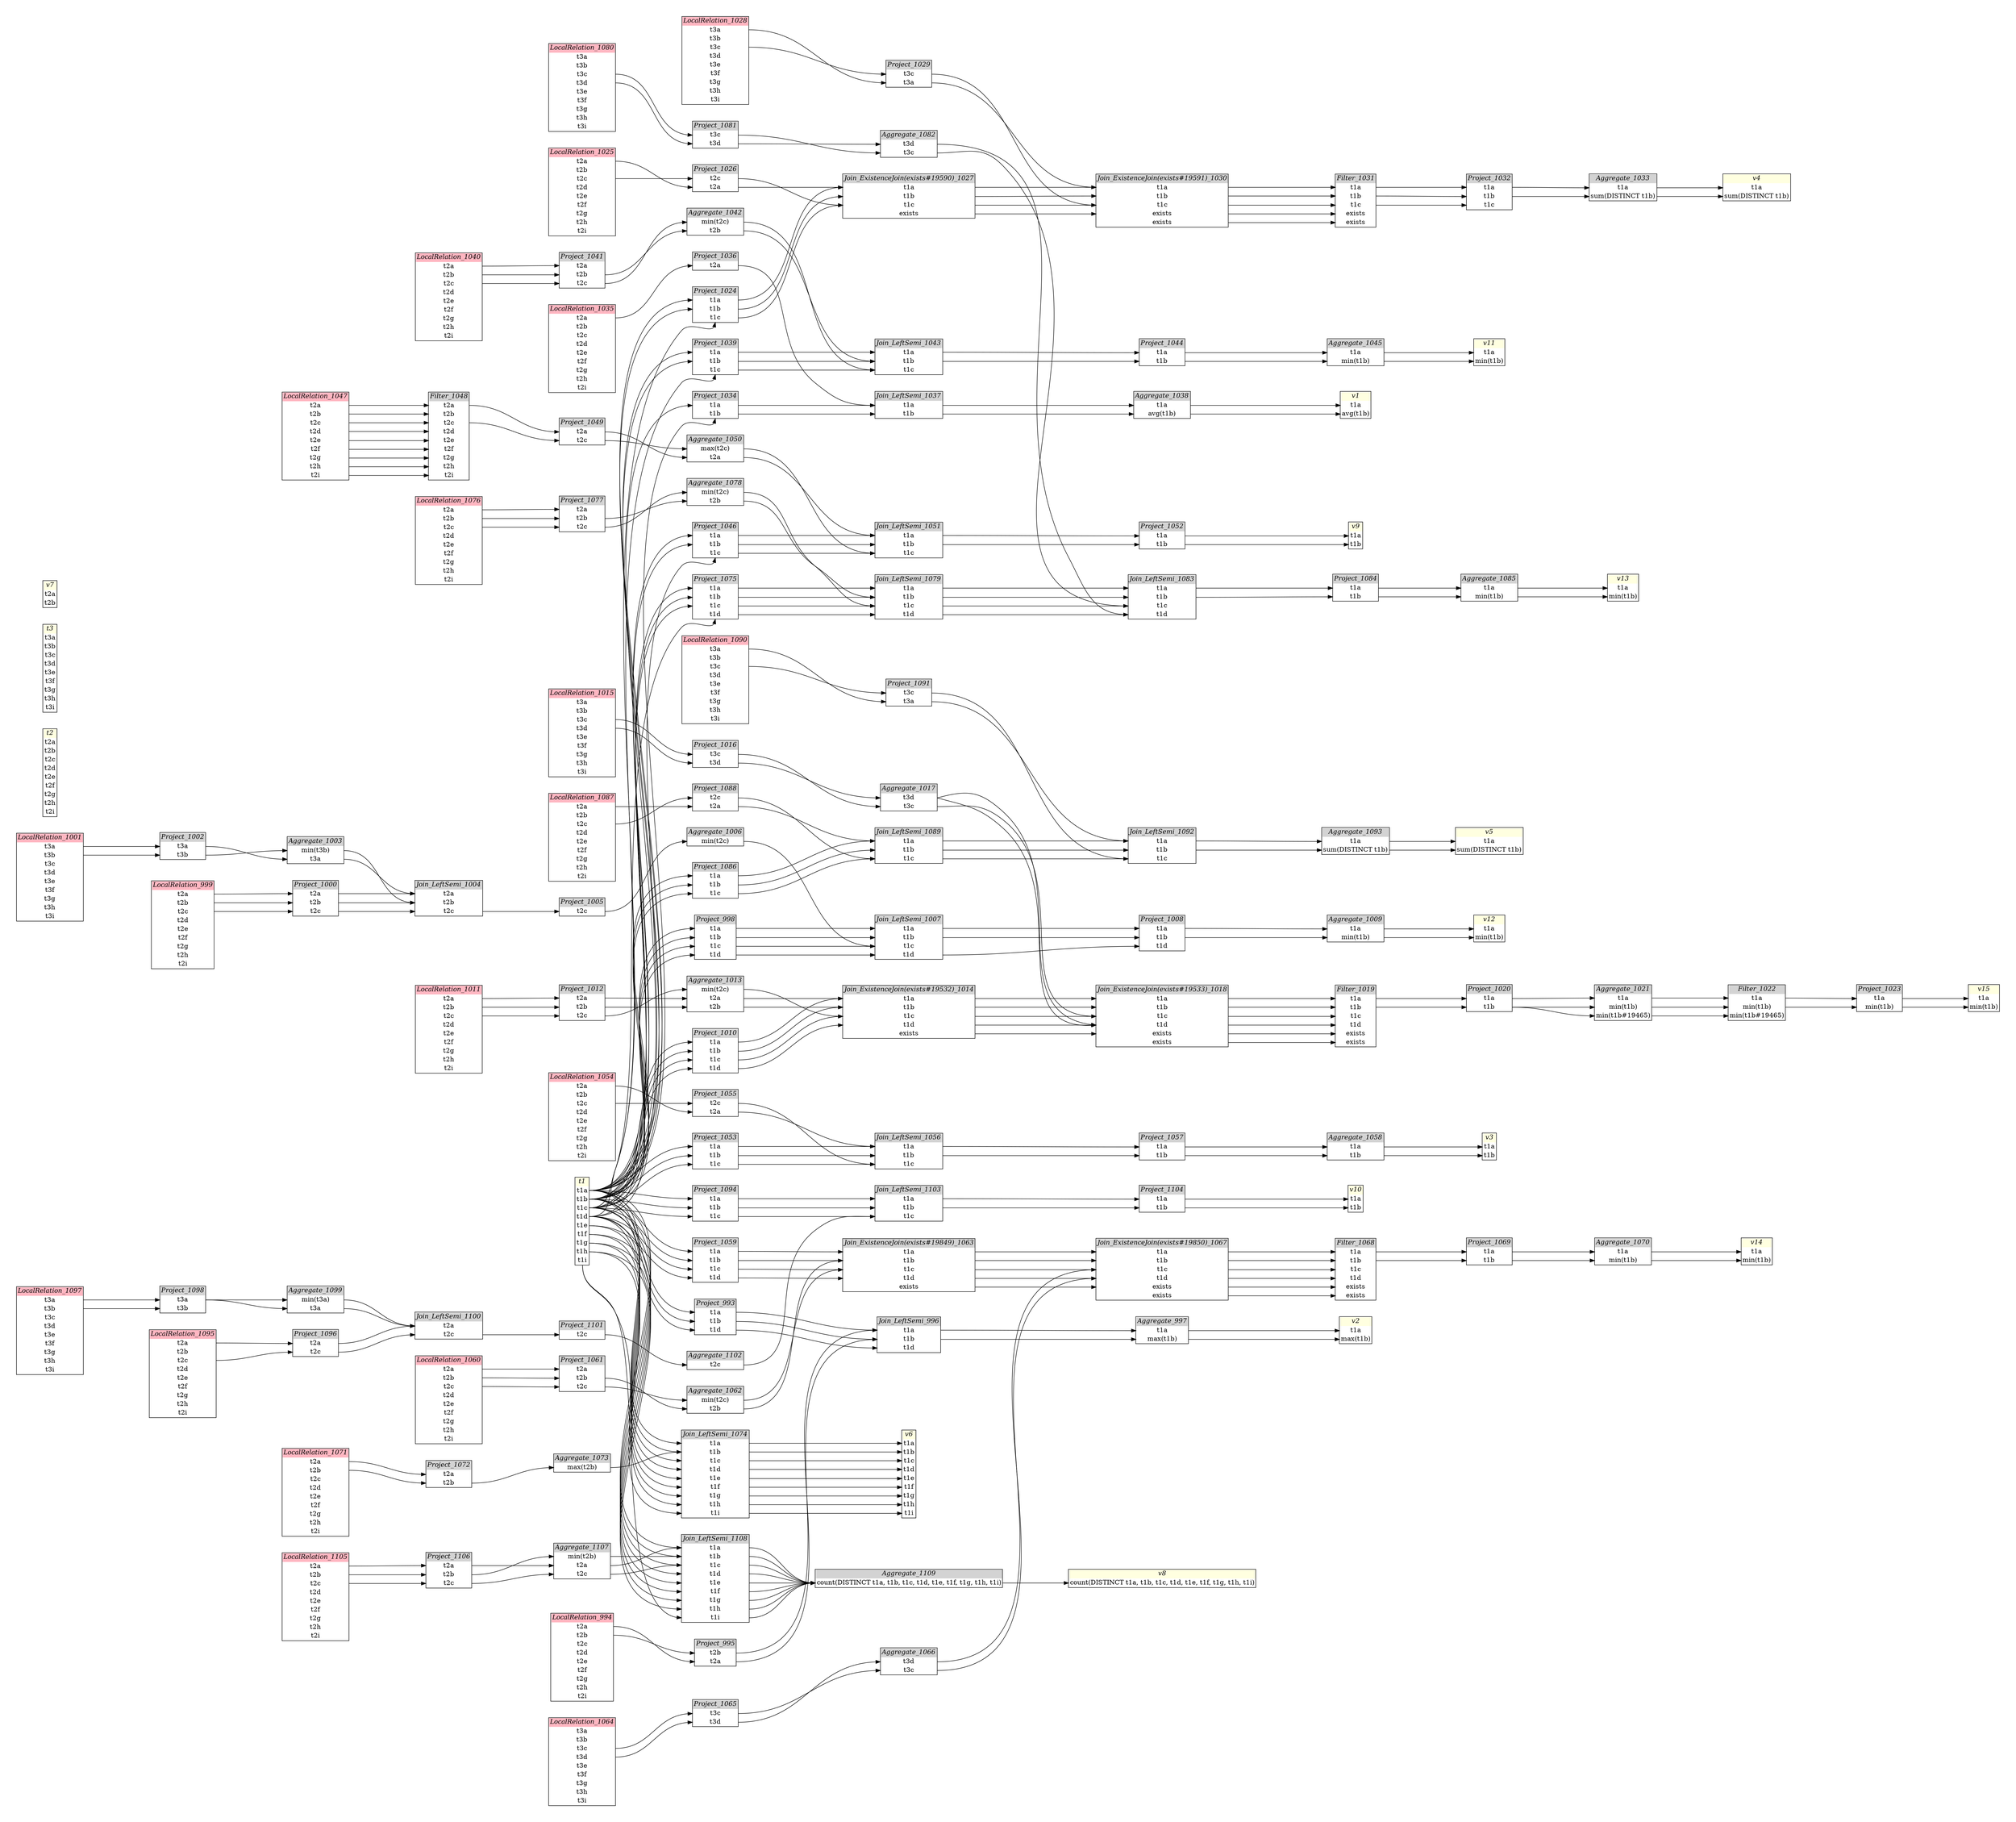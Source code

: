 // Automatically generated by SQLFlowTestSuite


digraph {
  graph [pad="0.5", nodesep="0.5", ranksep="2", fontname="Helvetica"];
  node [shape=plain]
  rankdir=LR;

  
"Aggregate_1003" [label=<
<table border="1" cellborder="0" cellspacing="0">
  <tr><td bgcolor="lightgray" port="nodeName"><i>Aggregate_1003</i></td></tr>
  <tr><td port="0">min(t3b)</td></tr>
<tr><td port="1">t3a</td></tr>
</table>>];
     

"Aggregate_1006" [label=<
<table border="1" cellborder="0" cellspacing="0">
  <tr><td bgcolor="lightgray" port="nodeName"><i>Aggregate_1006</i></td></tr>
  <tr><td port="0">min(t2c)</td></tr>
</table>>];
     

"Aggregate_1009" [label=<
<table border="1" cellborder="0" cellspacing="0">
  <tr><td bgcolor="lightgray" port="nodeName"><i>Aggregate_1009</i></td></tr>
  <tr><td port="0">t1a</td></tr>
<tr><td port="1">min(t1b)</td></tr>
</table>>];
     

"Aggregate_1013" [label=<
<table border="1" cellborder="0" cellspacing="0">
  <tr><td bgcolor="lightgray" port="nodeName"><i>Aggregate_1013</i></td></tr>
  <tr><td port="0">min(t2c)</td></tr>
<tr><td port="1">t2a</td></tr>
<tr><td port="2">t2b</td></tr>
</table>>];
     

"Aggregate_1017" [label=<
<table border="1" cellborder="0" cellspacing="0">
  <tr><td bgcolor="lightgray" port="nodeName"><i>Aggregate_1017</i></td></tr>
  <tr><td port="0">t3d</td></tr>
<tr><td port="1">t3c</td></tr>
</table>>];
     

"Aggregate_1021" [label=<
<table border="1" cellborder="0" cellspacing="0">
  <tr><td bgcolor="lightgray" port="nodeName"><i>Aggregate_1021</i></td></tr>
  <tr><td port="0">t1a</td></tr>
<tr><td port="1">min(t1b)</td></tr>
<tr><td port="2">min(t1b#19465)</td></tr>
</table>>];
     

"Aggregate_1033" [label=<
<table border="1" cellborder="0" cellspacing="0">
  <tr><td bgcolor="lightgray" port="nodeName"><i>Aggregate_1033</i></td></tr>
  <tr><td port="0">t1a</td></tr>
<tr><td port="1">sum(DISTINCT t1b)</td></tr>
</table>>];
     

"Aggregate_1038" [label=<
<table border="1" cellborder="0" cellspacing="0">
  <tr><td bgcolor="lightgray" port="nodeName"><i>Aggregate_1038</i></td></tr>
  <tr><td port="0">t1a</td></tr>
<tr><td port="1">avg(t1b)</td></tr>
</table>>];
     

"Aggregate_1042" [label=<
<table border="1" cellborder="0" cellspacing="0">
  <tr><td bgcolor="lightgray" port="nodeName"><i>Aggregate_1042</i></td></tr>
  <tr><td port="0">min(t2c)</td></tr>
<tr><td port="1">t2b</td></tr>
</table>>];
     

"Aggregate_1045" [label=<
<table border="1" cellborder="0" cellspacing="0">
  <tr><td bgcolor="lightgray" port="nodeName"><i>Aggregate_1045</i></td></tr>
  <tr><td port="0">t1a</td></tr>
<tr><td port="1">min(t1b)</td></tr>
</table>>];
     

"Aggregate_1050" [label=<
<table border="1" cellborder="0" cellspacing="0">
  <tr><td bgcolor="lightgray" port="nodeName"><i>Aggregate_1050</i></td></tr>
  <tr><td port="0">max(t2c)</td></tr>
<tr><td port="1">t2a</td></tr>
</table>>];
     

"Aggregate_1058" [label=<
<table border="1" cellborder="0" cellspacing="0">
  <tr><td bgcolor="lightgray" port="nodeName"><i>Aggregate_1058</i></td></tr>
  <tr><td port="0">t1a</td></tr>
<tr><td port="1">t1b</td></tr>
</table>>];
     

"Aggregate_1062" [label=<
<table border="1" cellborder="0" cellspacing="0">
  <tr><td bgcolor="lightgray" port="nodeName"><i>Aggregate_1062</i></td></tr>
  <tr><td port="0">min(t2c)</td></tr>
<tr><td port="1">t2b</td></tr>
</table>>];
     

"Aggregate_1066" [label=<
<table border="1" cellborder="0" cellspacing="0">
  <tr><td bgcolor="lightgray" port="nodeName"><i>Aggregate_1066</i></td></tr>
  <tr><td port="0">t3d</td></tr>
<tr><td port="1">t3c</td></tr>
</table>>];
     

"Aggregate_1070" [label=<
<table border="1" cellborder="0" cellspacing="0">
  <tr><td bgcolor="lightgray" port="nodeName"><i>Aggregate_1070</i></td></tr>
  <tr><td port="0">t1a</td></tr>
<tr><td port="1">min(t1b)</td></tr>
</table>>];
     

"Aggregate_1073" [label=<
<table border="1" cellborder="0" cellspacing="0">
  <tr><td bgcolor="lightgray" port="nodeName"><i>Aggregate_1073</i></td></tr>
  <tr><td port="0">max(t2b)</td></tr>
</table>>];
     

"Aggregate_1078" [label=<
<table border="1" cellborder="0" cellspacing="0">
  <tr><td bgcolor="lightgray" port="nodeName"><i>Aggregate_1078</i></td></tr>
  <tr><td port="0">min(t2c)</td></tr>
<tr><td port="1">t2b</td></tr>
</table>>];
     

"Aggregate_1082" [label=<
<table border="1" cellborder="0" cellspacing="0">
  <tr><td bgcolor="lightgray" port="nodeName"><i>Aggregate_1082</i></td></tr>
  <tr><td port="0">t3d</td></tr>
<tr><td port="1">t3c</td></tr>
</table>>];
     

"Aggregate_1085" [label=<
<table border="1" cellborder="0" cellspacing="0">
  <tr><td bgcolor="lightgray" port="nodeName"><i>Aggregate_1085</i></td></tr>
  <tr><td port="0">t1a</td></tr>
<tr><td port="1">min(t1b)</td></tr>
</table>>];
     

"Aggregate_1093" [label=<
<table border="1" cellborder="0" cellspacing="0">
  <tr><td bgcolor="lightgray" port="nodeName"><i>Aggregate_1093</i></td></tr>
  <tr><td port="0">t1a</td></tr>
<tr><td port="1">sum(DISTINCT t1b)</td></tr>
</table>>];
     

"Aggregate_1099" [label=<
<table border="1" cellborder="0" cellspacing="0">
  <tr><td bgcolor="lightgray" port="nodeName"><i>Aggregate_1099</i></td></tr>
  <tr><td port="0">min(t3a)</td></tr>
<tr><td port="1">t3a</td></tr>
</table>>];
     

"Aggregate_1102" [label=<
<table border="1" cellborder="0" cellspacing="0">
  <tr><td bgcolor="lightgray" port="nodeName"><i>Aggregate_1102</i></td></tr>
  <tr><td port="0">t2c</td></tr>
</table>>];
     

"Aggregate_1107" [label=<
<table border="1" cellborder="0" cellspacing="0">
  <tr><td bgcolor="lightgray" port="nodeName"><i>Aggregate_1107</i></td></tr>
  <tr><td port="0">min(t2b)</td></tr>
<tr><td port="1">t2a</td></tr>
<tr><td port="2">t2c</td></tr>
</table>>];
     

"Aggregate_1109" [label=<
<table border="1" cellborder="0" cellspacing="0">
  <tr><td bgcolor="lightgray" port="nodeName"><i>Aggregate_1109</i></td></tr>
  <tr><td port="0">count(DISTINCT t1a, t1b, t1c, t1d, t1e, t1f, t1g, t1h, t1i)</td></tr>
</table>>];
     

"Aggregate_997" [label=<
<table border="1" cellborder="0" cellspacing="0">
  <tr><td bgcolor="lightgray" port="nodeName"><i>Aggregate_997</i></td></tr>
  <tr><td port="0">t1a</td></tr>
<tr><td port="1">max(t1b)</td></tr>
</table>>];
     

"Filter_1019" [label=<
<table border="1" cellborder="0" cellspacing="0">
  <tr><td bgcolor="lightgray" port="nodeName"><i>Filter_1019</i></td></tr>
  <tr><td port="0">t1a</td></tr>
<tr><td port="1">t1b</td></tr>
<tr><td port="2">t1c</td></tr>
<tr><td port="3">t1d</td></tr>
<tr><td port="4">exists</td></tr>
<tr><td port="5">exists</td></tr>
</table>>];
     

"Filter_1022" [label=<
<table border="1" cellborder="0" cellspacing="0">
  <tr><td bgcolor="lightgray" port="nodeName"><i>Filter_1022</i></td></tr>
  <tr><td port="0">t1a</td></tr>
<tr><td port="1">min(t1b)</td></tr>
<tr><td port="2">min(t1b#19465)</td></tr>
</table>>];
     

"Filter_1031" [label=<
<table border="1" cellborder="0" cellspacing="0">
  <tr><td bgcolor="lightgray" port="nodeName"><i>Filter_1031</i></td></tr>
  <tr><td port="0">t1a</td></tr>
<tr><td port="1">t1b</td></tr>
<tr><td port="2">t1c</td></tr>
<tr><td port="3">exists</td></tr>
<tr><td port="4">exists</td></tr>
</table>>];
     

"Filter_1048" [label=<
<table border="1" cellborder="0" cellspacing="0">
  <tr><td bgcolor="lightgray" port="nodeName"><i>Filter_1048</i></td></tr>
  <tr><td port="0">t2a</td></tr>
<tr><td port="1">t2b</td></tr>
<tr><td port="2">t2c</td></tr>
<tr><td port="3">t2d</td></tr>
<tr><td port="4">t2e</td></tr>
<tr><td port="5">t2f</td></tr>
<tr><td port="6">t2g</td></tr>
<tr><td port="7">t2h</td></tr>
<tr><td port="8">t2i</td></tr>
</table>>];
     

"Filter_1068" [label=<
<table border="1" cellborder="0" cellspacing="0">
  <tr><td bgcolor="lightgray" port="nodeName"><i>Filter_1068</i></td></tr>
  <tr><td port="0">t1a</td></tr>
<tr><td port="1">t1b</td></tr>
<tr><td port="2">t1c</td></tr>
<tr><td port="3">t1d</td></tr>
<tr><td port="4">exists</td></tr>
<tr><td port="5">exists</td></tr>
</table>>];
     

"Join_ExistenceJoin(exists#19532)_1014" [label=<
<table border="1" cellborder="0" cellspacing="0">
  <tr><td bgcolor="lightgray" port="nodeName"><i>Join_ExistenceJoin(exists#19532)_1014</i></td></tr>
  <tr><td port="0">t1a</td></tr>
<tr><td port="1">t1b</td></tr>
<tr><td port="2">t1c</td></tr>
<tr><td port="3">t1d</td></tr>
<tr><td port="4">exists</td></tr>
</table>>];
     

"Join_ExistenceJoin(exists#19533)_1018" [label=<
<table border="1" cellborder="0" cellspacing="0">
  <tr><td bgcolor="lightgray" port="nodeName"><i>Join_ExistenceJoin(exists#19533)_1018</i></td></tr>
  <tr><td port="0">t1a</td></tr>
<tr><td port="1">t1b</td></tr>
<tr><td port="2">t1c</td></tr>
<tr><td port="3">t1d</td></tr>
<tr><td port="4">exists</td></tr>
<tr><td port="5">exists</td></tr>
</table>>];
     

"Join_ExistenceJoin(exists#19590)_1027" [label=<
<table border="1" cellborder="0" cellspacing="0">
  <tr><td bgcolor="lightgray" port="nodeName"><i>Join_ExistenceJoin(exists#19590)_1027</i></td></tr>
  <tr><td port="0">t1a</td></tr>
<tr><td port="1">t1b</td></tr>
<tr><td port="2">t1c</td></tr>
<tr><td port="3">exists</td></tr>
</table>>];
     

"Join_ExistenceJoin(exists#19591)_1030" [label=<
<table border="1" cellborder="0" cellspacing="0">
  <tr><td bgcolor="lightgray" port="nodeName"><i>Join_ExistenceJoin(exists#19591)_1030</i></td></tr>
  <tr><td port="0">t1a</td></tr>
<tr><td port="1">t1b</td></tr>
<tr><td port="2">t1c</td></tr>
<tr><td port="3">exists</td></tr>
<tr><td port="4">exists</td></tr>
</table>>];
     

"Join_ExistenceJoin(exists#19849)_1063" [label=<
<table border="1" cellborder="0" cellspacing="0">
  <tr><td bgcolor="lightgray" port="nodeName"><i>Join_ExistenceJoin(exists#19849)_1063</i></td></tr>
  <tr><td port="0">t1a</td></tr>
<tr><td port="1">t1b</td></tr>
<tr><td port="2">t1c</td></tr>
<tr><td port="3">t1d</td></tr>
<tr><td port="4">exists</td></tr>
</table>>];
     

"Join_ExistenceJoin(exists#19850)_1067" [label=<
<table border="1" cellborder="0" cellspacing="0">
  <tr><td bgcolor="lightgray" port="nodeName"><i>Join_ExistenceJoin(exists#19850)_1067</i></td></tr>
  <tr><td port="0">t1a</td></tr>
<tr><td port="1">t1b</td></tr>
<tr><td port="2">t1c</td></tr>
<tr><td port="3">t1d</td></tr>
<tr><td port="4">exists</td></tr>
<tr><td port="5">exists</td></tr>
</table>>];
     

"Join_LeftSemi_1004" [label=<
<table border="1" cellborder="0" cellspacing="0">
  <tr><td bgcolor="lightgray" port="nodeName"><i>Join_LeftSemi_1004</i></td></tr>
  <tr><td port="0">t2a</td></tr>
<tr><td port="1">t2b</td></tr>
<tr><td port="2">t2c</td></tr>
</table>>];
     

"Join_LeftSemi_1007" [label=<
<table border="1" cellborder="0" cellspacing="0">
  <tr><td bgcolor="lightgray" port="nodeName"><i>Join_LeftSemi_1007</i></td></tr>
  <tr><td port="0">t1a</td></tr>
<tr><td port="1">t1b</td></tr>
<tr><td port="2">t1c</td></tr>
<tr><td port="3">t1d</td></tr>
</table>>];
     

"Join_LeftSemi_1037" [label=<
<table border="1" cellborder="0" cellspacing="0">
  <tr><td bgcolor="lightgray" port="nodeName"><i>Join_LeftSemi_1037</i></td></tr>
  <tr><td port="0">t1a</td></tr>
<tr><td port="1">t1b</td></tr>
</table>>];
     

"Join_LeftSemi_1043" [label=<
<table border="1" cellborder="0" cellspacing="0">
  <tr><td bgcolor="lightgray" port="nodeName"><i>Join_LeftSemi_1043</i></td></tr>
  <tr><td port="0">t1a</td></tr>
<tr><td port="1">t1b</td></tr>
<tr><td port="2">t1c</td></tr>
</table>>];
     

"Join_LeftSemi_1051" [label=<
<table border="1" cellborder="0" cellspacing="0">
  <tr><td bgcolor="lightgray" port="nodeName"><i>Join_LeftSemi_1051</i></td></tr>
  <tr><td port="0">t1a</td></tr>
<tr><td port="1">t1b</td></tr>
<tr><td port="2">t1c</td></tr>
</table>>];
     

"Join_LeftSemi_1056" [label=<
<table border="1" cellborder="0" cellspacing="0">
  <tr><td bgcolor="lightgray" port="nodeName"><i>Join_LeftSemi_1056</i></td></tr>
  <tr><td port="0">t1a</td></tr>
<tr><td port="1">t1b</td></tr>
<tr><td port="2">t1c</td></tr>
</table>>];
     

"Join_LeftSemi_1074" [label=<
<table border="1" cellborder="0" cellspacing="0">
  <tr><td bgcolor="lightgray" port="nodeName"><i>Join_LeftSemi_1074</i></td></tr>
  <tr><td port="0">t1a</td></tr>
<tr><td port="1">t1b</td></tr>
<tr><td port="2">t1c</td></tr>
<tr><td port="3">t1d</td></tr>
<tr><td port="4">t1e</td></tr>
<tr><td port="5">t1f</td></tr>
<tr><td port="6">t1g</td></tr>
<tr><td port="7">t1h</td></tr>
<tr><td port="8">t1i</td></tr>
</table>>];
     

"Join_LeftSemi_1079" [label=<
<table border="1" cellborder="0" cellspacing="0">
  <tr><td bgcolor="lightgray" port="nodeName"><i>Join_LeftSemi_1079</i></td></tr>
  <tr><td port="0">t1a</td></tr>
<tr><td port="1">t1b</td></tr>
<tr><td port="2">t1c</td></tr>
<tr><td port="3">t1d</td></tr>
</table>>];
     

"Join_LeftSemi_1083" [label=<
<table border="1" cellborder="0" cellspacing="0">
  <tr><td bgcolor="lightgray" port="nodeName"><i>Join_LeftSemi_1083</i></td></tr>
  <tr><td port="0">t1a</td></tr>
<tr><td port="1">t1b</td></tr>
<tr><td port="2">t1c</td></tr>
<tr><td port="3">t1d</td></tr>
</table>>];
     

"Join_LeftSemi_1089" [label=<
<table border="1" cellborder="0" cellspacing="0">
  <tr><td bgcolor="lightgray" port="nodeName"><i>Join_LeftSemi_1089</i></td></tr>
  <tr><td port="0">t1a</td></tr>
<tr><td port="1">t1b</td></tr>
<tr><td port="2">t1c</td></tr>
</table>>];
     

"Join_LeftSemi_1092" [label=<
<table border="1" cellborder="0" cellspacing="0">
  <tr><td bgcolor="lightgray" port="nodeName"><i>Join_LeftSemi_1092</i></td></tr>
  <tr><td port="0">t1a</td></tr>
<tr><td port="1">t1b</td></tr>
<tr><td port="2">t1c</td></tr>
</table>>];
     

"Join_LeftSemi_1100" [label=<
<table border="1" cellborder="0" cellspacing="0">
  <tr><td bgcolor="lightgray" port="nodeName"><i>Join_LeftSemi_1100</i></td></tr>
  <tr><td port="0">t2a</td></tr>
<tr><td port="1">t2c</td></tr>
</table>>];
     

"Join_LeftSemi_1103" [label=<
<table border="1" cellborder="0" cellspacing="0">
  <tr><td bgcolor="lightgray" port="nodeName"><i>Join_LeftSemi_1103</i></td></tr>
  <tr><td port="0">t1a</td></tr>
<tr><td port="1">t1b</td></tr>
<tr><td port="2">t1c</td></tr>
</table>>];
     

"Join_LeftSemi_1108" [label=<
<table border="1" cellborder="0" cellspacing="0">
  <tr><td bgcolor="lightgray" port="nodeName"><i>Join_LeftSemi_1108</i></td></tr>
  <tr><td port="0">t1a</td></tr>
<tr><td port="1">t1b</td></tr>
<tr><td port="2">t1c</td></tr>
<tr><td port="3">t1d</td></tr>
<tr><td port="4">t1e</td></tr>
<tr><td port="5">t1f</td></tr>
<tr><td port="6">t1g</td></tr>
<tr><td port="7">t1h</td></tr>
<tr><td port="8">t1i</td></tr>
</table>>];
     

"Join_LeftSemi_996" [label=<
<table border="1" cellborder="0" cellspacing="0">
  <tr><td bgcolor="lightgray" port="nodeName"><i>Join_LeftSemi_996</i></td></tr>
  <tr><td port="0">t1a</td></tr>
<tr><td port="1">t1b</td></tr>
<tr><td port="2">t1d</td></tr>
</table>>];
     

"LocalRelation_1001" [label=<
<table border="1" cellborder="0" cellspacing="0">
  <tr><td bgcolor="lightpink" port="nodeName"><i>LocalRelation_1001</i></td></tr>
  <tr><td port="0">t3a</td></tr>
<tr><td port="1">t3b</td></tr>
<tr><td port="2">t3c</td></tr>
<tr><td port="3">t3d</td></tr>
<tr><td port="4">t3e</td></tr>
<tr><td port="5">t3f</td></tr>
<tr><td port="6">t3g</td></tr>
<tr><td port="7">t3h</td></tr>
<tr><td port="8">t3i</td></tr>
</table>>];
     

"LocalRelation_1011" [label=<
<table border="1" cellborder="0" cellspacing="0">
  <tr><td bgcolor="lightpink" port="nodeName"><i>LocalRelation_1011</i></td></tr>
  <tr><td port="0">t2a</td></tr>
<tr><td port="1">t2b</td></tr>
<tr><td port="2">t2c</td></tr>
<tr><td port="3">t2d</td></tr>
<tr><td port="4">t2e</td></tr>
<tr><td port="5">t2f</td></tr>
<tr><td port="6">t2g</td></tr>
<tr><td port="7">t2h</td></tr>
<tr><td port="8">t2i</td></tr>
</table>>];
     

"LocalRelation_1015" [label=<
<table border="1" cellborder="0" cellspacing="0">
  <tr><td bgcolor="lightpink" port="nodeName"><i>LocalRelation_1015</i></td></tr>
  <tr><td port="0">t3a</td></tr>
<tr><td port="1">t3b</td></tr>
<tr><td port="2">t3c</td></tr>
<tr><td port="3">t3d</td></tr>
<tr><td port="4">t3e</td></tr>
<tr><td port="5">t3f</td></tr>
<tr><td port="6">t3g</td></tr>
<tr><td port="7">t3h</td></tr>
<tr><td port="8">t3i</td></tr>
</table>>];
     

"LocalRelation_1025" [label=<
<table border="1" cellborder="0" cellspacing="0">
  <tr><td bgcolor="lightpink" port="nodeName"><i>LocalRelation_1025</i></td></tr>
  <tr><td port="0">t2a</td></tr>
<tr><td port="1">t2b</td></tr>
<tr><td port="2">t2c</td></tr>
<tr><td port="3">t2d</td></tr>
<tr><td port="4">t2e</td></tr>
<tr><td port="5">t2f</td></tr>
<tr><td port="6">t2g</td></tr>
<tr><td port="7">t2h</td></tr>
<tr><td port="8">t2i</td></tr>
</table>>];
     

"LocalRelation_1028" [label=<
<table border="1" cellborder="0" cellspacing="0">
  <tr><td bgcolor="lightpink" port="nodeName"><i>LocalRelation_1028</i></td></tr>
  <tr><td port="0">t3a</td></tr>
<tr><td port="1">t3b</td></tr>
<tr><td port="2">t3c</td></tr>
<tr><td port="3">t3d</td></tr>
<tr><td port="4">t3e</td></tr>
<tr><td port="5">t3f</td></tr>
<tr><td port="6">t3g</td></tr>
<tr><td port="7">t3h</td></tr>
<tr><td port="8">t3i</td></tr>
</table>>];
     

"LocalRelation_1035" [label=<
<table border="1" cellborder="0" cellspacing="0">
  <tr><td bgcolor="lightpink" port="nodeName"><i>LocalRelation_1035</i></td></tr>
  <tr><td port="0">t2a</td></tr>
<tr><td port="1">t2b</td></tr>
<tr><td port="2">t2c</td></tr>
<tr><td port="3">t2d</td></tr>
<tr><td port="4">t2e</td></tr>
<tr><td port="5">t2f</td></tr>
<tr><td port="6">t2g</td></tr>
<tr><td port="7">t2h</td></tr>
<tr><td port="8">t2i</td></tr>
</table>>];
     

"LocalRelation_1040" [label=<
<table border="1" cellborder="0" cellspacing="0">
  <tr><td bgcolor="lightpink" port="nodeName"><i>LocalRelation_1040</i></td></tr>
  <tr><td port="0">t2a</td></tr>
<tr><td port="1">t2b</td></tr>
<tr><td port="2">t2c</td></tr>
<tr><td port="3">t2d</td></tr>
<tr><td port="4">t2e</td></tr>
<tr><td port="5">t2f</td></tr>
<tr><td port="6">t2g</td></tr>
<tr><td port="7">t2h</td></tr>
<tr><td port="8">t2i</td></tr>
</table>>];
     

"LocalRelation_1047" [label=<
<table border="1" cellborder="0" cellspacing="0">
  <tr><td bgcolor="lightpink" port="nodeName"><i>LocalRelation_1047</i></td></tr>
  <tr><td port="0">t2a</td></tr>
<tr><td port="1">t2b</td></tr>
<tr><td port="2">t2c</td></tr>
<tr><td port="3">t2d</td></tr>
<tr><td port="4">t2e</td></tr>
<tr><td port="5">t2f</td></tr>
<tr><td port="6">t2g</td></tr>
<tr><td port="7">t2h</td></tr>
<tr><td port="8">t2i</td></tr>
</table>>];
     

"LocalRelation_1054" [label=<
<table border="1" cellborder="0" cellspacing="0">
  <tr><td bgcolor="lightpink" port="nodeName"><i>LocalRelation_1054</i></td></tr>
  <tr><td port="0">t2a</td></tr>
<tr><td port="1">t2b</td></tr>
<tr><td port="2">t2c</td></tr>
<tr><td port="3">t2d</td></tr>
<tr><td port="4">t2e</td></tr>
<tr><td port="5">t2f</td></tr>
<tr><td port="6">t2g</td></tr>
<tr><td port="7">t2h</td></tr>
<tr><td port="8">t2i</td></tr>
</table>>];
     

"LocalRelation_1060" [label=<
<table border="1" cellborder="0" cellspacing="0">
  <tr><td bgcolor="lightpink" port="nodeName"><i>LocalRelation_1060</i></td></tr>
  <tr><td port="0">t2a</td></tr>
<tr><td port="1">t2b</td></tr>
<tr><td port="2">t2c</td></tr>
<tr><td port="3">t2d</td></tr>
<tr><td port="4">t2e</td></tr>
<tr><td port="5">t2f</td></tr>
<tr><td port="6">t2g</td></tr>
<tr><td port="7">t2h</td></tr>
<tr><td port="8">t2i</td></tr>
</table>>];
     

"LocalRelation_1064" [label=<
<table border="1" cellborder="0" cellspacing="0">
  <tr><td bgcolor="lightpink" port="nodeName"><i>LocalRelation_1064</i></td></tr>
  <tr><td port="0">t3a</td></tr>
<tr><td port="1">t3b</td></tr>
<tr><td port="2">t3c</td></tr>
<tr><td port="3">t3d</td></tr>
<tr><td port="4">t3e</td></tr>
<tr><td port="5">t3f</td></tr>
<tr><td port="6">t3g</td></tr>
<tr><td port="7">t3h</td></tr>
<tr><td port="8">t3i</td></tr>
</table>>];
     

"LocalRelation_1071" [label=<
<table border="1" cellborder="0" cellspacing="0">
  <tr><td bgcolor="lightpink" port="nodeName"><i>LocalRelation_1071</i></td></tr>
  <tr><td port="0">t2a</td></tr>
<tr><td port="1">t2b</td></tr>
<tr><td port="2">t2c</td></tr>
<tr><td port="3">t2d</td></tr>
<tr><td port="4">t2e</td></tr>
<tr><td port="5">t2f</td></tr>
<tr><td port="6">t2g</td></tr>
<tr><td port="7">t2h</td></tr>
<tr><td port="8">t2i</td></tr>
</table>>];
     

"LocalRelation_1076" [label=<
<table border="1" cellborder="0" cellspacing="0">
  <tr><td bgcolor="lightpink" port="nodeName"><i>LocalRelation_1076</i></td></tr>
  <tr><td port="0">t2a</td></tr>
<tr><td port="1">t2b</td></tr>
<tr><td port="2">t2c</td></tr>
<tr><td port="3">t2d</td></tr>
<tr><td port="4">t2e</td></tr>
<tr><td port="5">t2f</td></tr>
<tr><td port="6">t2g</td></tr>
<tr><td port="7">t2h</td></tr>
<tr><td port="8">t2i</td></tr>
</table>>];
     

"LocalRelation_1080" [label=<
<table border="1" cellborder="0" cellspacing="0">
  <tr><td bgcolor="lightpink" port="nodeName"><i>LocalRelation_1080</i></td></tr>
  <tr><td port="0">t3a</td></tr>
<tr><td port="1">t3b</td></tr>
<tr><td port="2">t3c</td></tr>
<tr><td port="3">t3d</td></tr>
<tr><td port="4">t3e</td></tr>
<tr><td port="5">t3f</td></tr>
<tr><td port="6">t3g</td></tr>
<tr><td port="7">t3h</td></tr>
<tr><td port="8">t3i</td></tr>
</table>>];
     

"LocalRelation_1087" [label=<
<table border="1" cellborder="0" cellspacing="0">
  <tr><td bgcolor="lightpink" port="nodeName"><i>LocalRelation_1087</i></td></tr>
  <tr><td port="0">t2a</td></tr>
<tr><td port="1">t2b</td></tr>
<tr><td port="2">t2c</td></tr>
<tr><td port="3">t2d</td></tr>
<tr><td port="4">t2e</td></tr>
<tr><td port="5">t2f</td></tr>
<tr><td port="6">t2g</td></tr>
<tr><td port="7">t2h</td></tr>
<tr><td port="8">t2i</td></tr>
</table>>];
     

"LocalRelation_1090" [label=<
<table border="1" cellborder="0" cellspacing="0">
  <tr><td bgcolor="lightpink" port="nodeName"><i>LocalRelation_1090</i></td></tr>
  <tr><td port="0">t3a</td></tr>
<tr><td port="1">t3b</td></tr>
<tr><td port="2">t3c</td></tr>
<tr><td port="3">t3d</td></tr>
<tr><td port="4">t3e</td></tr>
<tr><td port="5">t3f</td></tr>
<tr><td port="6">t3g</td></tr>
<tr><td port="7">t3h</td></tr>
<tr><td port="8">t3i</td></tr>
</table>>];
     

"LocalRelation_1095" [label=<
<table border="1" cellborder="0" cellspacing="0">
  <tr><td bgcolor="lightpink" port="nodeName"><i>LocalRelation_1095</i></td></tr>
  <tr><td port="0">t2a</td></tr>
<tr><td port="1">t2b</td></tr>
<tr><td port="2">t2c</td></tr>
<tr><td port="3">t2d</td></tr>
<tr><td port="4">t2e</td></tr>
<tr><td port="5">t2f</td></tr>
<tr><td port="6">t2g</td></tr>
<tr><td port="7">t2h</td></tr>
<tr><td port="8">t2i</td></tr>
</table>>];
     

"LocalRelation_1097" [label=<
<table border="1" cellborder="0" cellspacing="0">
  <tr><td bgcolor="lightpink" port="nodeName"><i>LocalRelation_1097</i></td></tr>
  <tr><td port="0">t3a</td></tr>
<tr><td port="1">t3b</td></tr>
<tr><td port="2">t3c</td></tr>
<tr><td port="3">t3d</td></tr>
<tr><td port="4">t3e</td></tr>
<tr><td port="5">t3f</td></tr>
<tr><td port="6">t3g</td></tr>
<tr><td port="7">t3h</td></tr>
<tr><td port="8">t3i</td></tr>
</table>>];
     

"LocalRelation_1105" [label=<
<table border="1" cellborder="0" cellspacing="0">
  <tr><td bgcolor="lightpink" port="nodeName"><i>LocalRelation_1105</i></td></tr>
  <tr><td port="0">t2a</td></tr>
<tr><td port="1">t2b</td></tr>
<tr><td port="2">t2c</td></tr>
<tr><td port="3">t2d</td></tr>
<tr><td port="4">t2e</td></tr>
<tr><td port="5">t2f</td></tr>
<tr><td port="6">t2g</td></tr>
<tr><td port="7">t2h</td></tr>
<tr><td port="8">t2i</td></tr>
</table>>];
     

"LocalRelation_994" [label=<
<table border="1" cellborder="0" cellspacing="0">
  <tr><td bgcolor="lightpink" port="nodeName"><i>LocalRelation_994</i></td></tr>
  <tr><td port="0">t2a</td></tr>
<tr><td port="1">t2b</td></tr>
<tr><td port="2">t2c</td></tr>
<tr><td port="3">t2d</td></tr>
<tr><td port="4">t2e</td></tr>
<tr><td port="5">t2f</td></tr>
<tr><td port="6">t2g</td></tr>
<tr><td port="7">t2h</td></tr>
<tr><td port="8">t2i</td></tr>
</table>>];
     

"LocalRelation_999" [label=<
<table border="1" cellborder="0" cellspacing="0">
  <tr><td bgcolor="lightpink" port="nodeName"><i>LocalRelation_999</i></td></tr>
  <tr><td port="0">t2a</td></tr>
<tr><td port="1">t2b</td></tr>
<tr><td port="2">t2c</td></tr>
<tr><td port="3">t2d</td></tr>
<tr><td port="4">t2e</td></tr>
<tr><td port="5">t2f</td></tr>
<tr><td port="6">t2g</td></tr>
<tr><td port="7">t2h</td></tr>
<tr><td port="8">t2i</td></tr>
</table>>];
     

"Project_1000" [label=<
<table border="1" cellborder="0" cellspacing="0">
  <tr><td bgcolor="lightgray" port="nodeName"><i>Project_1000</i></td></tr>
  <tr><td port="0">t2a</td></tr>
<tr><td port="1">t2b</td></tr>
<tr><td port="2">t2c</td></tr>
</table>>];
     

"Project_1002" [label=<
<table border="1" cellborder="0" cellspacing="0">
  <tr><td bgcolor="lightgray" port="nodeName"><i>Project_1002</i></td></tr>
  <tr><td port="0">t3a</td></tr>
<tr><td port="1">t3b</td></tr>
</table>>];
     

"Project_1005" [label=<
<table border="1" cellborder="0" cellspacing="0">
  <tr><td bgcolor="lightgray" port="nodeName"><i>Project_1005</i></td></tr>
  <tr><td port="0">t2c</td></tr>
</table>>];
     

"Project_1008" [label=<
<table border="1" cellborder="0" cellspacing="0">
  <tr><td bgcolor="lightgray" port="nodeName"><i>Project_1008</i></td></tr>
  <tr><td port="0">t1a</td></tr>
<tr><td port="1">t1b</td></tr>
<tr><td port="2">t1d</td></tr>
</table>>];
     

"Project_1010" [label=<
<table border="1" cellborder="0" cellspacing="0">
  <tr><td bgcolor="lightgray" port="nodeName"><i>Project_1010</i></td></tr>
  <tr><td port="0">t1a</td></tr>
<tr><td port="1">t1b</td></tr>
<tr><td port="2">t1c</td></tr>
<tr><td port="3">t1d</td></tr>
</table>>];
     

"Project_1012" [label=<
<table border="1" cellborder="0" cellspacing="0">
  <tr><td bgcolor="lightgray" port="nodeName"><i>Project_1012</i></td></tr>
  <tr><td port="0">t2a</td></tr>
<tr><td port="1">t2b</td></tr>
<tr><td port="2">t2c</td></tr>
</table>>];
     

"Project_1016" [label=<
<table border="1" cellborder="0" cellspacing="0">
  <tr><td bgcolor="lightgray" port="nodeName"><i>Project_1016</i></td></tr>
  <tr><td port="0">t3c</td></tr>
<tr><td port="1">t3d</td></tr>
</table>>];
     

"Project_1020" [label=<
<table border="1" cellborder="0" cellspacing="0">
  <tr><td bgcolor="lightgray" port="nodeName"><i>Project_1020</i></td></tr>
  <tr><td port="0">t1a</td></tr>
<tr><td port="1">t1b</td></tr>
</table>>];
     

"Project_1023" [label=<
<table border="1" cellborder="0" cellspacing="0">
  <tr><td bgcolor="lightgray" port="nodeName"><i>Project_1023</i></td></tr>
  <tr><td port="0">t1a</td></tr>
<tr><td port="1">min(t1b)</td></tr>
</table>>];
     

"Project_1024" [label=<
<table border="1" cellborder="0" cellspacing="0">
  <tr><td bgcolor="lightgray" port="nodeName"><i>Project_1024</i></td></tr>
  <tr><td port="0">t1a</td></tr>
<tr><td port="1">t1b</td></tr>
<tr><td port="2">t1c</td></tr>
</table>>];
     

"Project_1026" [label=<
<table border="1" cellborder="0" cellspacing="0">
  <tr><td bgcolor="lightgray" port="nodeName"><i>Project_1026</i></td></tr>
  <tr><td port="0">t2c</td></tr>
<tr><td port="1">t2a</td></tr>
</table>>];
     

"Project_1029" [label=<
<table border="1" cellborder="0" cellspacing="0">
  <tr><td bgcolor="lightgray" port="nodeName"><i>Project_1029</i></td></tr>
  <tr><td port="0">t3c</td></tr>
<tr><td port="1">t3a</td></tr>
</table>>];
     

"Project_1032" [label=<
<table border="1" cellborder="0" cellspacing="0">
  <tr><td bgcolor="lightgray" port="nodeName"><i>Project_1032</i></td></tr>
  <tr><td port="0">t1a</td></tr>
<tr><td port="1">t1b</td></tr>
<tr><td port="2">t1c</td></tr>
</table>>];
     

"Project_1034" [label=<
<table border="1" cellborder="0" cellspacing="0">
  <tr><td bgcolor="lightgray" port="nodeName"><i>Project_1034</i></td></tr>
  <tr><td port="0">t1a</td></tr>
<tr><td port="1">t1b</td></tr>
</table>>];
     

"Project_1036" [label=<
<table border="1" cellborder="0" cellspacing="0">
  <tr><td bgcolor="lightgray" port="nodeName"><i>Project_1036</i></td></tr>
  <tr><td port="0">t2a</td></tr>
</table>>];
     

"Project_1039" [label=<
<table border="1" cellborder="0" cellspacing="0">
  <tr><td bgcolor="lightgray" port="nodeName"><i>Project_1039</i></td></tr>
  <tr><td port="0">t1a</td></tr>
<tr><td port="1">t1b</td></tr>
<tr><td port="2">t1c</td></tr>
</table>>];
     

"Project_1041" [label=<
<table border="1" cellborder="0" cellspacing="0">
  <tr><td bgcolor="lightgray" port="nodeName"><i>Project_1041</i></td></tr>
  <tr><td port="0">t2a</td></tr>
<tr><td port="1">t2b</td></tr>
<tr><td port="2">t2c</td></tr>
</table>>];
     

"Project_1044" [label=<
<table border="1" cellborder="0" cellspacing="0">
  <tr><td bgcolor="lightgray" port="nodeName"><i>Project_1044</i></td></tr>
  <tr><td port="0">t1a</td></tr>
<tr><td port="1">t1b</td></tr>
</table>>];
     

"Project_1046" [label=<
<table border="1" cellborder="0" cellspacing="0">
  <tr><td bgcolor="lightgray" port="nodeName"><i>Project_1046</i></td></tr>
  <tr><td port="0">t1a</td></tr>
<tr><td port="1">t1b</td></tr>
<tr><td port="2">t1c</td></tr>
</table>>];
     

"Project_1049" [label=<
<table border="1" cellborder="0" cellspacing="0">
  <tr><td bgcolor="lightgray" port="nodeName"><i>Project_1049</i></td></tr>
  <tr><td port="0">t2a</td></tr>
<tr><td port="1">t2c</td></tr>
</table>>];
     

"Project_1052" [label=<
<table border="1" cellborder="0" cellspacing="0">
  <tr><td bgcolor="lightgray" port="nodeName"><i>Project_1052</i></td></tr>
  <tr><td port="0">t1a</td></tr>
<tr><td port="1">t1b</td></tr>
</table>>];
     

"Project_1053" [label=<
<table border="1" cellborder="0" cellspacing="0">
  <tr><td bgcolor="lightgray" port="nodeName"><i>Project_1053</i></td></tr>
  <tr><td port="0">t1a</td></tr>
<tr><td port="1">t1b</td></tr>
<tr><td port="2">t1c</td></tr>
</table>>];
     

"Project_1055" [label=<
<table border="1" cellborder="0" cellspacing="0">
  <tr><td bgcolor="lightgray" port="nodeName"><i>Project_1055</i></td></tr>
  <tr><td port="0">t2c</td></tr>
<tr><td port="1">t2a</td></tr>
</table>>];
     

"Project_1057" [label=<
<table border="1" cellborder="0" cellspacing="0">
  <tr><td bgcolor="lightgray" port="nodeName"><i>Project_1057</i></td></tr>
  <tr><td port="0">t1a</td></tr>
<tr><td port="1">t1b</td></tr>
</table>>];
     

"Project_1059" [label=<
<table border="1" cellborder="0" cellspacing="0">
  <tr><td bgcolor="lightgray" port="nodeName"><i>Project_1059</i></td></tr>
  <tr><td port="0">t1a</td></tr>
<tr><td port="1">t1b</td></tr>
<tr><td port="2">t1c</td></tr>
<tr><td port="3">t1d</td></tr>
</table>>];
     

"Project_1061" [label=<
<table border="1" cellborder="0" cellspacing="0">
  <tr><td bgcolor="lightgray" port="nodeName"><i>Project_1061</i></td></tr>
  <tr><td port="0">t2a</td></tr>
<tr><td port="1">t2b</td></tr>
<tr><td port="2">t2c</td></tr>
</table>>];
     

"Project_1065" [label=<
<table border="1" cellborder="0" cellspacing="0">
  <tr><td bgcolor="lightgray" port="nodeName"><i>Project_1065</i></td></tr>
  <tr><td port="0">t3c</td></tr>
<tr><td port="1">t3d</td></tr>
</table>>];
     

"Project_1069" [label=<
<table border="1" cellborder="0" cellspacing="0">
  <tr><td bgcolor="lightgray" port="nodeName"><i>Project_1069</i></td></tr>
  <tr><td port="0">t1a</td></tr>
<tr><td port="1">t1b</td></tr>
</table>>];
     

"Project_1072" [label=<
<table border="1" cellborder="0" cellspacing="0">
  <tr><td bgcolor="lightgray" port="nodeName"><i>Project_1072</i></td></tr>
  <tr><td port="0">t2a</td></tr>
<tr><td port="1">t2b</td></tr>
</table>>];
     

"Project_1075" [label=<
<table border="1" cellborder="0" cellspacing="0">
  <tr><td bgcolor="lightgray" port="nodeName"><i>Project_1075</i></td></tr>
  <tr><td port="0">t1a</td></tr>
<tr><td port="1">t1b</td></tr>
<tr><td port="2">t1c</td></tr>
<tr><td port="3">t1d</td></tr>
</table>>];
     

"Project_1077" [label=<
<table border="1" cellborder="0" cellspacing="0">
  <tr><td bgcolor="lightgray" port="nodeName"><i>Project_1077</i></td></tr>
  <tr><td port="0">t2a</td></tr>
<tr><td port="1">t2b</td></tr>
<tr><td port="2">t2c</td></tr>
</table>>];
     

"Project_1081" [label=<
<table border="1" cellborder="0" cellspacing="0">
  <tr><td bgcolor="lightgray" port="nodeName"><i>Project_1081</i></td></tr>
  <tr><td port="0">t3c</td></tr>
<tr><td port="1">t3d</td></tr>
</table>>];
     

"Project_1084" [label=<
<table border="1" cellborder="0" cellspacing="0">
  <tr><td bgcolor="lightgray" port="nodeName"><i>Project_1084</i></td></tr>
  <tr><td port="0">t1a</td></tr>
<tr><td port="1">t1b</td></tr>
</table>>];
     

"Project_1086" [label=<
<table border="1" cellborder="0" cellspacing="0">
  <tr><td bgcolor="lightgray" port="nodeName"><i>Project_1086</i></td></tr>
  <tr><td port="0">t1a</td></tr>
<tr><td port="1">t1b</td></tr>
<tr><td port="2">t1c</td></tr>
</table>>];
     

"Project_1088" [label=<
<table border="1" cellborder="0" cellspacing="0">
  <tr><td bgcolor="lightgray" port="nodeName"><i>Project_1088</i></td></tr>
  <tr><td port="0">t2c</td></tr>
<tr><td port="1">t2a</td></tr>
</table>>];
     

"Project_1091" [label=<
<table border="1" cellborder="0" cellspacing="0">
  <tr><td bgcolor="lightgray" port="nodeName"><i>Project_1091</i></td></tr>
  <tr><td port="0">t3c</td></tr>
<tr><td port="1">t3a</td></tr>
</table>>];
     

"Project_1094" [label=<
<table border="1" cellborder="0" cellspacing="0">
  <tr><td bgcolor="lightgray" port="nodeName"><i>Project_1094</i></td></tr>
  <tr><td port="0">t1a</td></tr>
<tr><td port="1">t1b</td></tr>
<tr><td port="2">t1c</td></tr>
</table>>];
     

"Project_1096" [label=<
<table border="1" cellborder="0" cellspacing="0">
  <tr><td bgcolor="lightgray" port="nodeName"><i>Project_1096</i></td></tr>
  <tr><td port="0">t2a</td></tr>
<tr><td port="1">t2c</td></tr>
</table>>];
     

"Project_1098" [label=<
<table border="1" cellborder="0" cellspacing="0">
  <tr><td bgcolor="lightgray" port="nodeName"><i>Project_1098</i></td></tr>
  <tr><td port="0">t3a</td></tr>
<tr><td port="1">t3b</td></tr>
</table>>];
     

"Project_1101" [label=<
<table border="1" cellborder="0" cellspacing="0">
  <tr><td bgcolor="lightgray" port="nodeName"><i>Project_1101</i></td></tr>
  <tr><td port="0">t2c</td></tr>
</table>>];
     

"Project_1104" [label=<
<table border="1" cellborder="0" cellspacing="0">
  <tr><td bgcolor="lightgray" port="nodeName"><i>Project_1104</i></td></tr>
  <tr><td port="0">t1a</td></tr>
<tr><td port="1">t1b</td></tr>
</table>>];
     

"Project_1106" [label=<
<table border="1" cellborder="0" cellspacing="0">
  <tr><td bgcolor="lightgray" port="nodeName"><i>Project_1106</i></td></tr>
  <tr><td port="0">t2a</td></tr>
<tr><td port="1">t2b</td></tr>
<tr><td port="2">t2c</td></tr>
</table>>];
     

"Project_993" [label=<
<table border="1" cellborder="0" cellspacing="0">
  <tr><td bgcolor="lightgray" port="nodeName"><i>Project_993</i></td></tr>
  <tr><td port="0">t1a</td></tr>
<tr><td port="1">t1b</td></tr>
<tr><td port="2">t1d</td></tr>
</table>>];
     

"Project_995" [label=<
<table border="1" cellborder="0" cellspacing="0">
  <tr><td bgcolor="lightgray" port="nodeName"><i>Project_995</i></td></tr>
  <tr><td port="0">t2b</td></tr>
<tr><td port="1">t2a</td></tr>
</table>>];
     

"Project_998" [label=<
<table border="1" cellborder="0" cellspacing="0">
  <tr><td bgcolor="lightgray" port="nodeName"><i>Project_998</i></td></tr>
  <tr><td port="0">t1a</td></tr>
<tr><td port="1">t1b</td></tr>
<tr><td port="2">t1c</td></tr>
<tr><td port="3">t1d</td></tr>
</table>>];
     

"t1" [label=<
<table border="1" cellborder="0" cellspacing="0">
  <tr><td bgcolor="lightyellow" port="nodeName"><i>t1</i></td></tr>
  <tr><td port="0">t1a</td></tr>
<tr><td port="1">t1b</td></tr>
<tr><td port="2">t1c</td></tr>
<tr><td port="3">t1d</td></tr>
<tr><td port="4">t1e</td></tr>
<tr><td port="5">t1f</td></tr>
<tr><td port="6">t1g</td></tr>
<tr><td port="7">t1h</td></tr>
<tr><td port="8">t1i</td></tr>
</table>>];
     

"t2" [label=<
<table border="1" cellborder="0" cellspacing="0">
  <tr><td bgcolor="lightyellow" port="nodeName"><i>t2</i></td></tr>
  <tr><td port="0">t2a</td></tr>
<tr><td port="1">t2b</td></tr>
<tr><td port="2">t2c</td></tr>
<tr><td port="3">t2d</td></tr>
<tr><td port="4">t2e</td></tr>
<tr><td port="5">t2f</td></tr>
<tr><td port="6">t2g</td></tr>
<tr><td port="7">t2h</td></tr>
<tr><td port="8">t2i</td></tr>
</table>>];
     

"t3" [label=<
<table border="1" cellborder="0" cellspacing="0">
  <tr><td bgcolor="lightyellow" port="nodeName"><i>t3</i></td></tr>
  <tr><td port="0">t3a</td></tr>
<tr><td port="1">t3b</td></tr>
<tr><td port="2">t3c</td></tr>
<tr><td port="3">t3d</td></tr>
<tr><td port="4">t3e</td></tr>
<tr><td port="5">t3f</td></tr>
<tr><td port="6">t3g</td></tr>
<tr><td port="7">t3h</td></tr>
<tr><td port="8">t3i</td></tr>
</table>>];
     

"v1" [label=<
<table border="1" cellborder="0" cellspacing="0">
  <tr><td bgcolor="lightyellow" port="nodeName"><i>v1</i></td></tr>
  <tr><td port="0">t1a</td></tr>
<tr><td port="1">avg(t1b)</td></tr>
</table>>];
     

"v10" [label=<
<table border="1" cellborder="0" cellspacing="0">
  <tr><td bgcolor="lightyellow" port="nodeName"><i>v10</i></td></tr>
  <tr><td port="0">t1a</td></tr>
<tr><td port="1">t1b</td></tr>
</table>>];
     

"v11" [label=<
<table border="1" cellborder="0" cellspacing="0">
  <tr><td bgcolor="lightyellow" port="nodeName"><i>v11</i></td></tr>
  <tr><td port="0">t1a</td></tr>
<tr><td port="1">min(t1b)</td></tr>
</table>>];
     

"v12" [label=<
<table border="1" cellborder="0" cellspacing="0">
  <tr><td bgcolor="lightyellow" port="nodeName"><i>v12</i></td></tr>
  <tr><td port="0">t1a</td></tr>
<tr><td port="1">min(t1b)</td></tr>
</table>>];
     

"v13" [label=<
<table border="1" cellborder="0" cellspacing="0">
  <tr><td bgcolor="lightyellow" port="nodeName"><i>v13</i></td></tr>
  <tr><td port="0">t1a</td></tr>
<tr><td port="1">min(t1b)</td></tr>
</table>>];
     

"v14" [label=<
<table border="1" cellborder="0" cellspacing="0">
  <tr><td bgcolor="lightyellow" port="nodeName"><i>v14</i></td></tr>
  <tr><td port="0">t1a</td></tr>
<tr><td port="1">min(t1b)</td></tr>
</table>>];
     

"v15" [label=<
<table border="1" cellborder="0" cellspacing="0">
  <tr><td bgcolor="lightyellow" port="nodeName"><i>v15</i></td></tr>
  <tr><td port="0">t1a</td></tr>
<tr><td port="1">min(t1b)</td></tr>
</table>>];
     

"v2" [label=<
<table border="1" cellborder="0" cellspacing="0">
  <tr><td bgcolor="lightyellow" port="nodeName"><i>v2</i></td></tr>
  <tr><td port="0">t1a</td></tr>
<tr><td port="1">max(t1b)</td></tr>
</table>>];
     

"v3" [label=<
<table border="1" cellborder="0" cellspacing="0">
  <tr><td bgcolor="lightyellow" port="nodeName"><i>v3</i></td></tr>
  <tr><td port="0">t1a</td></tr>
<tr><td port="1">t1b</td></tr>
</table>>];
     

"v4" [label=<
<table border="1" cellborder="0" cellspacing="0">
  <tr><td bgcolor="lightyellow" port="nodeName"><i>v4</i></td></tr>
  <tr><td port="0">t1a</td></tr>
<tr><td port="1">sum(DISTINCT t1b)</td></tr>
</table>>];
     

"v5" [label=<
<table border="1" cellborder="0" cellspacing="0">
  <tr><td bgcolor="lightyellow" port="nodeName"><i>v5</i></td></tr>
  <tr><td port="0">t1a</td></tr>
<tr><td port="1">sum(DISTINCT t1b)</td></tr>
</table>>];
     

"v6" [label=<
<table border="1" cellborder="0" cellspacing="0">
  <tr><td bgcolor="lightyellow" port="nodeName"><i>v6</i></td></tr>
  <tr><td port="0">t1a</td></tr>
<tr><td port="1">t1b</td></tr>
<tr><td port="2">t1c</td></tr>
<tr><td port="3">t1d</td></tr>
<tr><td port="4">t1e</td></tr>
<tr><td port="5">t1f</td></tr>
<tr><td port="6">t1g</td></tr>
<tr><td port="7">t1h</td></tr>
<tr><td port="8">t1i</td></tr>
</table>>];
     

"v7" [label=<
<table border="1" cellborder="0" cellspacing="0">
  <tr><td bgcolor="lightyellow" port="nodeName"><i>v7</i></td></tr>
  <tr><td port="0">t2a</td></tr>
<tr><td port="1">t2b</td></tr>
</table>>];
     

"v8" [label=<
<table border="1" cellborder="0" cellspacing="0">
  <tr><td bgcolor="lightyellow" port="nodeName"><i>v8</i></td></tr>
  <tr><td port="0">count(DISTINCT t1a, t1b, t1c, t1d, t1e, t1f, t1g, t1h, t1i)</td></tr>
</table>>];
     

"v9" [label=<
<table border="1" cellborder="0" cellspacing="0">
  <tr><td bgcolor="lightyellow" port="nodeName"><i>v9</i></td></tr>
  <tr><td port="0">t1a</td></tr>
<tr><td port="1">t1b</td></tr>
</table>>];
     
  "Aggregate_1003":0 -> "Join_LeftSemi_1004":1;
"Aggregate_1003":1 -> "Join_LeftSemi_1004":0;
"Aggregate_1006":0 -> "Join_LeftSemi_1007":2;
"Aggregate_1009":0 -> "v12":0;
"Aggregate_1009":1 -> "v12":1;
"Aggregate_1013":0 -> "Join_ExistenceJoin(exists#19532)_1014":2;
"Aggregate_1013":1 -> "Join_ExistenceJoin(exists#19532)_1014":0;
"Aggregate_1013":2 -> "Join_ExistenceJoin(exists#19532)_1014":1;
"Aggregate_1017":0 -> "Join_ExistenceJoin(exists#19533)_1018":3;
"Aggregate_1017":0 -> "Join_ExistenceJoin(exists#19533)_1018":3;
"Aggregate_1017":1 -> "Join_ExistenceJoin(exists#19533)_1018":2;
"Aggregate_1021":0 -> "Filter_1022":0;
"Aggregate_1021":1 -> "Filter_1022":1;
"Aggregate_1021":2 -> "Filter_1022":2;
"Aggregate_1033":0 -> "v4":0;
"Aggregate_1033":1 -> "v4":1;
"Aggregate_1038":0 -> "v1":0;
"Aggregate_1038":1 -> "v1":1;
"Aggregate_1042":0 -> "Join_LeftSemi_1043":2;
"Aggregate_1042":1 -> "Join_LeftSemi_1043":1;
"Aggregate_1045":0 -> "v11":0;
"Aggregate_1045":1 -> "v11":1;
"Aggregate_1050":0 -> "Join_LeftSemi_1051":2;
"Aggregate_1050":1 -> "Join_LeftSemi_1051":0;
"Aggregate_1058":0 -> "v3":0;
"Aggregate_1058":1 -> "v3":1;
"Aggregate_1062":0 -> "Join_ExistenceJoin(exists#19849)_1063":2;
"Aggregate_1062":1 -> "Join_ExistenceJoin(exists#19849)_1063":1;
"Aggregate_1066":0 -> "Join_ExistenceJoin(exists#19850)_1067":3;
"Aggregate_1066":1 -> "Join_ExistenceJoin(exists#19850)_1067":2;
"Aggregate_1070":0 -> "v14":0;
"Aggregate_1070":1 -> "v14":1;
"Aggregate_1073":0 -> "Join_LeftSemi_1074":1;
"Aggregate_1078":0 -> "Join_LeftSemi_1079":2;
"Aggregate_1078":1 -> "Join_LeftSemi_1079":1;
"Aggregate_1082":0 -> "Join_LeftSemi_1083":3;
"Aggregate_1082":1 -> "Join_LeftSemi_1083":2;
"Aggregate_1085":0 -> "v13":0;
"Aggregate_1085":1 -> "v13":1;
"Aggregate_1093":0 -> "v5":0;
"Aggregate_1093":1 -> "v5":1;
"Aggregate_1099":0 -> "Join_LeftSemi_1100":0;
"Aggregate_1099":1 -> "Join_LeftSemi_1100":0;
"Aggregate_1102":0 -> "Join_LeftSemi_1103":2;
"Aggregate_1107":0 -> "Join_LeftSemi_1108":1;
"Aggregate_1107":1 -> "Join_LeftSemi_1108":0;
"Aggregate_1107":2 -> "Join_LeftSemi_1108":2;
"Aggregate_1109":0 -> "v8":0;
"Aggregate_997":0 -> "v2":0;
"Aggregate_997":1 -> "v2":1;
"Filter_1019":0 -> "Project_1020":0;
"Filter_1019":1 -> "Project_1020":1;
"Filter_1022":0 -> "Project_1023":0;
"Filter_1022":1 -> "Project_1023":1;
"Filter_1031":0 -> "Project_1032":0;
"Filter_1031":1 -> "Project_1032":1;
"Filter_1031":2 -> "Project_1032":2;
"Filter_1048":0 -> "Project_1049":0;
"Filter_1048":2 -> "Project_1049":1;
"Filter_1068":0 -> "Project_1069":0;
"Filter_1068":1 -> "Project_1069":1;
"Join_ExistenceJoin(exists#19532)_1014":0 -> "Join_ExistenceJoin(exists#19533)_1018":0;
"Join_ExistenceJoin(exists#19532)_1014":1 -> "Join_ExistenceJoin(exists#19533)_1018":1;
"Join_ExistenceJoin(exists#19532)_1014":2 -> "Join_ExistenceJoin(exists#19533)_1018":2;
"Join_ExistenceJoin(exists#19532)_1014":3 -> "Join_ExistenceJoin(exists#19533)_1018":3;
"Join_ExistenceJoin(exists#19532)_1014":4 -> "Join_ExistenceJoin(exists#19533)_1018":4;
"Join_ExistenceJoin(exists#19533)_1018":0 -> "Filter_1019":0;
"Join_ExistenceJoin(exists#19533)_1018":1 -> "Filter_1019":1;
"Join_ExistenceJoin(exists#19533)_1018":2 -> "Filter_1019":2;
"Join_ExistenceJoin(exists#19533)_1018":3 -> "Filter_1019":3;
"Join_ExistenceJoin(exists#19533)_1018":4 -> "Filter_1019":4;
"Join_ExistenceJoin(exists#19533)_1018":5 -> "Filter_1019":5;
"Join_ExistenceJoin(exists#19590)_1027":0 -> "Join_ExistenceJoin(exists#19591)_1030":0;
"Join_ExistenceJoin(exists#19590)_1027":1 -> "Join_ExistenceJoin(exists#19591)_1030":1;
"Join_ExistenceJoin(exists#19590)_1027":2 -> "Join_ExistenceJoin(exists#19591)_1030":2;
"Join_ExistenceJoin(exists#19590)_1027":3 -> "Join_ExistenceJoin(exists#19591)_1030":3;
"Join_ExistenceJoin(exists#19591)_1030":0 -> "Filter_1031":0;
"Join_ExistenceJoin(exists#19591)_1030":1 -> "Filter_1031":1;
"Join_ExistenceJoin(exists#19591)_1030":2 -> "Filter_1031":2;
"Join_ExistenceJoin(exists#19591)_1030":3 -> "Filter_1031":3;
"Join_ExistenceJoin(exists#19591)_1030":4 -> "Filter_1031":4;
"Join_ExistenceJoin(exists#19849)_1063":0 -> "Join_ExistenceJoin(exists#19850)_1067":0;
"Join_ExistenceJoin(exists#19849)_1063":1 -> "Join_ExistenceJoin(exists#19850)_1067":1;
"Join_ExistenceJoin(exists#19849)_1063":2 -> "Join_ExistenceJoin(exists#19850)_1067":2;
"Join_ExistenceJoin(exists#19849)_1063":3 -> "Join_ExistenceJoin(exists#19850)_1067":3;
"Join_ExistenceJoin(exists#19849)_1063":4 -> "Join_ExistenceJoin(exists#19850)_1067":4;
"Join_ExistenceJoin(exists#19850)_1067":0 -> "Filter_1068":0;
"Join_ExistenceJoin(exists#19850)_1067":1 -> "Filter_1068":1;
"Join_ExistenceJoin(exists#19850)_1067":2 -> "Filter_1068":2;
"Join_ExistenceJoin(exists#19850)_1067":3 -> "Filter_1068":3;
"Join_ExistenceJoin(exists#19850)_1067":4 -> "Filter_1068":4;
"Join_ExistenceJoin(exists#19850)_1067":5 -> "Filter_1068":5;
"Join_LeftSemi_1004":2 -> "Project_1005":0;
"Join_LeftSemi_1007":0 -> "Project_1008":0;
"Join_LeftSemi_1007":1 -> "Project_1008":1;
"Join_LeftSemi_1007":3 -> "Project_1008":2;
"Join_LeftSemi_1037":0 -> "Aggregate_1038":0;
"Join_LeftSemi_1037":1 -> "Aggregate_1038":1;
"Join_LeftSemi_1043":0 -> "Project_1044":0;
"Join_LeftSemi_1043":1 -> "Project_1044":1;
"Join_LeftSemi_1051":0 -> "Project_1052":0;
"Join_LeftSemi_1051":1 -> "Project_1052":1;
"Join_LeftSemi_1056":0 -> "Project_1057":0;
"Join_LeftSemi_1056":1 -> "Project_1057":1;
"Join_LeftSemi_1074":0 -> "v6":0;
"Join_LeftSemi_1074":1 -> "v6":1;
"Join_LeftSemi_1074":2 -> "v6":2;
"Join_LeftSemi_1074":3 -> "v6":3;
"Join_LeftSemi_1074":4 -> "v6":4;
"Join_LeftSemi_1074":5 -> "v6":5;
"Join_LeftSemi_1074":6 -> "v6":6;
"Join_LeftSemi_1074":7 -> "v6":7;
"Join_LeftSemi_1074":8 -> "v6":8;
"Join_LeftSemi_1079":0 -> "Join_LeftSemi_1083":0;
"Join_LeftSemi_1079":1 -> "Join_LeftSemi_1083":1;
"Join_LeftSemi_1079":2 -> "Join_LeftSemi_1083":2;
"Join_LeftSemi_1079":3 -> "Join_LeftSemi_1083":3;
"Join_LeftSemi_1083":0 -> "Project_1084":0;
"Join_LeftSemi_1083":1 -> "Project_1084":1;
"Join_LeftSemi_1089":0 -> "Join_LeftSemi_1092":0;
"Join_LeftSemi_1089":1 -> "Join_LeftSemi_1092":1;
"Join_LeftSemi_1089":2 -> "Join_LeftSemi_1092":2;
"Join_LeftSemi_1092":0 -> "Aggregate_1093":0;
"Join_LeftSemi_1092":1 -> "Aggregate_1093":1;
"Join_LeftSemi_1100":1 -> "Project_1101":0;
"Join_LeftSemi_1103":0 -> "Project_1104":0;
"Join_LeftSemi_1103":1 -> "Project_1104":1;
"Join_LeftSemi_1108":0 -> "Aggregate_1109":0;
"Join_LeftSemi_1108":1 -> "Aggregate_1109":0;
"Join_LeftSemi_1108":2 -> "Aggregate_1109":0;
"Join_LeftSemi_1108":3 -> "Aggregate_1109":0;
"Join_LeftSemi_1108":4 -> "Aggregate_1109":0;
"Join_LeftSemi_1108":5 -> "Aggregate_1109":0;
"Join_LeftSemi_1108":6 -> "Aggregate_1109":0;
"Join_LeftSemi_1108":7 -> "Aggregate_1109":0;
"Join_LeftSemi_1108":8 -> "Aggregate_1109":0;
"Join_LeftSemi_996":0 -> "Aggregate_997":0;
"Join_LeftSemi_996":1 -> "Aggregate_997":1;
"LocalRelation_1001":0 -> "Project_1002":0;
"LocalRelation_1001":1 -> "Project_1002":1;
"LocalRelation_1011":0 -> "Project_1012":0;
"LocalRelation_1011":1 -> "Project_1012":1;
"LocalRelation_1011":2 -> "Project_1012":2;
"LocalRelation_1015":2 -> "Project_1016":0;
"LocalRelation_1015":3 -> "Project_1016":1;
"LocalRelation_1025":0 -> "Project_1026":1;
"LocalRelation_1025":2 -> "Project_1026":0;
"LocalRelation_1028":0 -> "Project_1029":1;
"LocalRelation_1028":2 -> "Project_1029":0;
"LocalRelation_1035":0 -> "Project_1036":0;
"LocalRelation_1040":0 -> "Project_1041":0;
"LocalRelation_1040":1 -> "Project_1041":1;
"LocalRelation_1040":2 -> "Project_1041":2;
"LocalRelation_1047":0 -> "Filter_1048":0;
"LocalRelation_1047":1 -> "Filter_1048":1;
"LocalRelation_1047":2 -> "Filter_1048":2;
"LocalRelation_1047":3 -> "Filter_1048":3;
"LocalRelation_1047":4 -> "Filter_1048":4;
"LocalRelation_1047":5 -> "Filter_1048":5;
"LocalRelation_1047":6 -> "Filter_1048":6;
"LocalRelation_1047":7 -> "Filter_1048":7;
"LocalRelation_1047":8 -> "Filter_1048":8;
"LocalRelation_1054":0 -> "Project_1055":1;
"LocalRelation_1054":2 -> "Project_1055":0;
"LocalRelation_1060":0 -> "Project_1061":0;
"LocalRelation_1060":1 -> "Project_1061":1;
"LocalRelation_1060":2 -> "Project_1061":2;
"LocalRelation_1064":2 -> "Project_1065":0;
"LocalRelation_1064":3 -> "Project_1065":1;
"LocalRelation_1071":0 -> "Project_1072":0;
"LocalRelation_1071":1 -> "Project_1072":1;
"LocalRelation_1076":0 -> "Project_1077":0;
"LocalRelation_1076":1 -> "Project_1077":1;
"LocalRelation_1076":2 -> "Project_1077":2;
"LocalRelation_1080":2 -> "Project_1081":0;
"LocalRelation_1080":3 -> "Project_1081":1;
"LocalRelation_1087":0 -> "Project_1088":1;
"LocalRelation_1087":2 -> "Project_1088":0;
"LocalRelation_1090":0 -> "Project_1091":1;
"LocalRelation_1090":2 -> "Project_1091":0;
"LocalRelation_1095":0 -> "Project_1096":0;
"LocalRelation_1095":2 -> "Project_1096":1;
"LocalRelation_1097":0 -> "Project_1098":0;
"LocalRelation_1097":1 -> "Project_1098":1;
"LocalRelation_1105":0 -> "Project_1106":0;
"LocalRelation_1105":1 -> "Project_1106":1;
"LocalRelation_1105":2 -> "Project_1106":2;
"LocalRelation_994":0 -> "Project_995":1;
"LocalRelation_994":1 -> "Project_995":0;
"LocalRelation_999":0 -> "Project_1000":0;
"LocalRelation_999":1 -> "Project_1000":1;
"LocalRelation_999":2 -> "Project_1000":2;
"Project_1000":0 -> "Join_LeftSemi_1004":0;
"Project_1000":1 -> "Join_LeftSemi_1004":1;
"Project_1000":2 -> "Join_LeftSemi_1004":2;
"Project_1002":0 -> "Aggregate_1003":1;
"Project_1002":1 -> "Aggregate_1003":0;
"Project_1005":0 -> "Aggregate_1006":0;
"Project_1008":0 -> "Aggregate_1009":0;
"Project_1008":1 -> "Aggregate_1009":1;
"Project_1010":0 -> "Join_ExistenceJoin(exists#19532)_1014":0;
"Project_1010":1 -> "Join_ExistenceJoin(exists#19532)_1014":1;
"Project_1010":2 -> "Join_ExistenceJoin(exists#19532)_1014":2;
"Project_1010":3 -> "Join_ExistenceJoin(exists#19532)_1014":3;
"Project_1012":0 -> "Aggregate_1013":1;
"Project_1012":1 -> "Aggregate_1013":2;
"Project_1012":2 -> "Aggregate_1013":0;
"Project_1016":0 -> "Aggregate_1017":1;
"Project_1016":1 -> "Aggregate_1017":0;
"Project_1020":0 -> "Aggregate_1021":0;
"Project_1020":1 -> "Aggregate_1021":1;
"Project_1020":1 -> "Aggregate_1021":2;
"Project_1023":0 -> "v15":0;
"Project_1023":1 -> "v15":1;
"Project_1024":0 -> "Join_ExistenceJoin(exists#19590)_1027":0;
"Project_1024":1 -> "Join_ExistenceJoin(exists#19590)_1027":1;
"Project_1024":2 -> "Join_ExistenceJoin(exists#19590)_1027":2;
"Project_1026":0 -> "Join_ExistenceJoin(exists#19590)_1027":2;
"Project_1026":1 -> "Join_ExistenceJoin(exists#19590)_1027":0;
"Project_1029":0 -> "Join_ExistenceJoin(exists#19591)_1030":2;
"Project_1029":1 -> "Join_ExistenceJoin(exists#19591)_1030":0;
"Project_1032":0 -> "Aggregate_1033":0;
"Project_1032":1 -> "Aggregate_1033":1;
"Project_1034":0 -> "Join_LeftSemi_1037":0;
"Project_1034":1 -> "Join_LeftSemi_1037":1;
"Project_1036":0 -> "Join_LeftSemi_1037":0;
"Project_1039":0 -> "Join_LeftSemi_1043":0;
"Project_1039":1 -> "Join_LeftSemi_1043":1;
"Project_1039":2 -> "Join_LeftSemi_1043":2;
"Project_1041":1 -> "Aggregate_1042":1;
"Project_1041":2 -> "Aggregate_1042":0;
"Project_1044":0 -> "Aggregate_1045":0;
"Project_1044":1 -> "Aggregate_1045":1;
"Project_1046":0 -> "Join_LeftSemi_1051":0;
"Project_1046":1 -> "Join_LeftSemi_1051":1;
"Project_1046":2 -> "Join_LeftSemi_1051":2;
"Project_1049":0 -> "Aggregate_1050":1;
"Project_1049":1 -> "Aggregate_1050":0;
"Project_1052":0 -> "v9":0;
"Project_1052":1 -> "v9":1;
"Project_1053":0 -> "Join_LeftSemi_1056":0;
"Project_1053":1 -> "Join_LeftSemi_1056":1;
"Project_1053":2 -> "Join_LeftSemi_1056":2;
"Project_1055":0 -> "Join_LeftSemi_1056":2;
"Project_1055":1 -> "Join_LeftSemi_1056":0;
"Project_1057":0 -> "Aggregate_1058":0;
"Project_1057":1 -> "Aggregate_1058":1;
"Project_1059":0 -> "Join_ExistenceJoin(exists#19849)_1063":0;
"Project_1059":1 -> "Join_ExistenceJoin(exists#19849)_1063":1;
"Project_1059":2 -> "Join_ExistenceJoin(exists#19849)_1063":2;
"Project_1059":3 -> "Join_ExistenceJoin(exists#19849)_1063":3;
"Project_1061":1 -> "Aggregate_1062":1;
"Project_1061":2 -> "Aggregate_1062":0;
"Project_1065":0 -> "Aggregate_1066":1;
"Project_1065":1 -> "Aggregate_1066":0;
"Project_1069":0 -> "Aggregate_1070":0;
"Project_1069":1 -> "Aggregate_1070":1;
"Project_1072":1 -> "Aggregate_1073":0;
"Project_1075":0 -> "Join_LeftSemi_1079":0;
"Project_1075":1 -> "Join_LeftSemi_1079":1;
"Project_1075":2 -> "Join_LeftSemi_1079":2;
"Project_1075":3 -> "Join_LeftSemi_1079":3;
"Project_1077":1 -> "Aggregate_1078":1;
"Project_1077":2 -> "Aggregate_1078":0;
"Project_1081":0 -> "Aggregate_1082":1;
"Project_1081":1 -> "Aggregate_1082":0;
"Project_1084":0 -> "Aggregate_1085":0;
"Project_1084":1 -> "Aggregate_1085":1;
"Project_1086":0 -> "Join_LeftSemi_1089":0;
"Project_1086":1 -> "Join_LeftSemi_1089":1;
"Project_1086":2 -> "Join_LeftSemi_1089":2;
"Project_1088":0 -> "Join_LeftSemi_1089":2;
"Project_1088":1 -> "Join_LeftSemi_1089":0;
"Project_1091":0 -> "Join_LeftSemi_1092":2;
"Project_1091":1 -> "Join_LeftSemi_1092":0;
"Project_1094":0 -> "Join_LeftSemi_1103":0;
"Project_1094":1 -> "Join_LeftSemi_1103":1;
"Project_1094":2 -> "Join_LeftSemi_1103":2;
"Project_1096":0 -> "Join_LeftSemi_1100":0;
"Project_1096":1 -> "Join_LeftSemi_1100":1;
"Project_1098":0 -> "Aggregate_1099":0;
"Project_1098":0 -> "Aggregate_1099":1;
"Project_1101":0 -> "Aggregate_1102":0;
"Project_1104":0 -> "v10":0;
"Project_1104":1 -> "v10":1;
"Project_1106":0 -> "Aggregate_1107":1;
"Project_1106":1 -> "Aggregate_1107":0;
"Project_1106":2 -> "Aggregate_1107":2;
"Project_993":0 -> "Join_LeftSemi_996":0;
"Project_993":1 -> "Join_LeftSemi_996":1;
"Project_993":2 -> "Join_LeftSemi_996":2;
"Project_995":0 -> "Join_LeftSemi_996":1;
"Project_995":1 -> "Join_LeftSemi_996":0;
"Project_998":0 -> "Join_LeftSemi_1007":0;
"Project_998":1 -> "Join_LeftSemi_1007":1;
"Project_998":2 -> "Join_LeftSemi_1007":2;
"Project_998":3 -> "Join_LeftSemi_1007":3;
"t1":0 -> "Join_LeftSemi_1074":0;
"t1":0 -> "Join_LeftSemi_1108":0;
"t1":0 -> "Project_1010":0;
"t1":0 -> "Project_1024":0;
"t1":0 -> "Project_1034":0;
"t1":0 -> "Project_1039":0;
"t1":0 -> "Project_1046":0;
"t1":0 -> "Project_1053":0;
"t1":0 -> "Project_1059":0;
"t1":0 -> "Project_1075":0;
"t1":0 -> "Project_1086":0;
"t1":0 -> "Project_1094":0;
"t1":0 -> "Project_993":0;
"t1":0 -> "Project_998":0;
"t1":1 -> "Join_LeftSemi_1074":1;
"t1":1 -> "Join_LeftSemi_1108":1;
"t1":1 -> "Project_1010":1;
"t1":1 -> "Project_1024":1;
"t1":1 -> "Project_1034":1;
"t1":1 -> "Project_1039":1;
"t1":1 -> "Project_1046":1;
"t1":1 -> "Project_1053":1;
"t1":1 -> "Project_1059":1;
"t1":1 -> "Project_1075":1;
"t1":1 -> "Project_1086":1;
"t1":1 -> "Project_1094":1;
"t1":1 -> "Project_993":1;
"t1":1 -> "Project_998":1;
"t1":2 -> "Join_LeftSemi_1074":2;
"t1":2 -> "Join_LeftSemi_1108":2;
"t1":2 -> "Project_1010":2;
"t1":2 -> "Project_1024":2;
"t1":2 -> "Project_1039":2;
"t1":2 -> "Project_1046":2;
"t1":2 -> "Project_1053":2;
"t1":2 -> "Project_1059":2;
"t1":2 -> "Project_1075":2;
"t1":2 -> "Project_1086":2;
"t1":2 -> "Project_1094":2;
"t1":2 -> "Project_998":2;
"t1":3 -> "Join_LeftSemi_1074":3;
"t1":3 -> "Join_LeftSemi_1108":3;
"t1":3 -> "Project_1010":3;
"t1":3 -> "Project_1059":3;
"t1":3 -> "Project_1075":3;
"t1":3 -> "Project_993":2;
"t1":3 -> "Project_998":3;
"t1":4 -> "Join_LeftSemi_1074":4;
"t1":4 -> "Join_LeftSemi_1108":4;
"t1":5 -> "Join_LeftSemi_1074":5;
"t1":5 -> "Join_LeftSemi_1108":5;
"t1":6 -> "Join_LeftSemi_1074":6;
"t1":6 -> "Join_LeftSemi_1108":6;
"t1":7 -> "Join_LeftSemi_1074":7;
"t1":7 -> "Join_LeftSemi_1108":7;
"t1":8 -> "Join_LeftSemi_1074":8;
"t1":8 -> "Join_LeftSemi_1108":8;
}
       